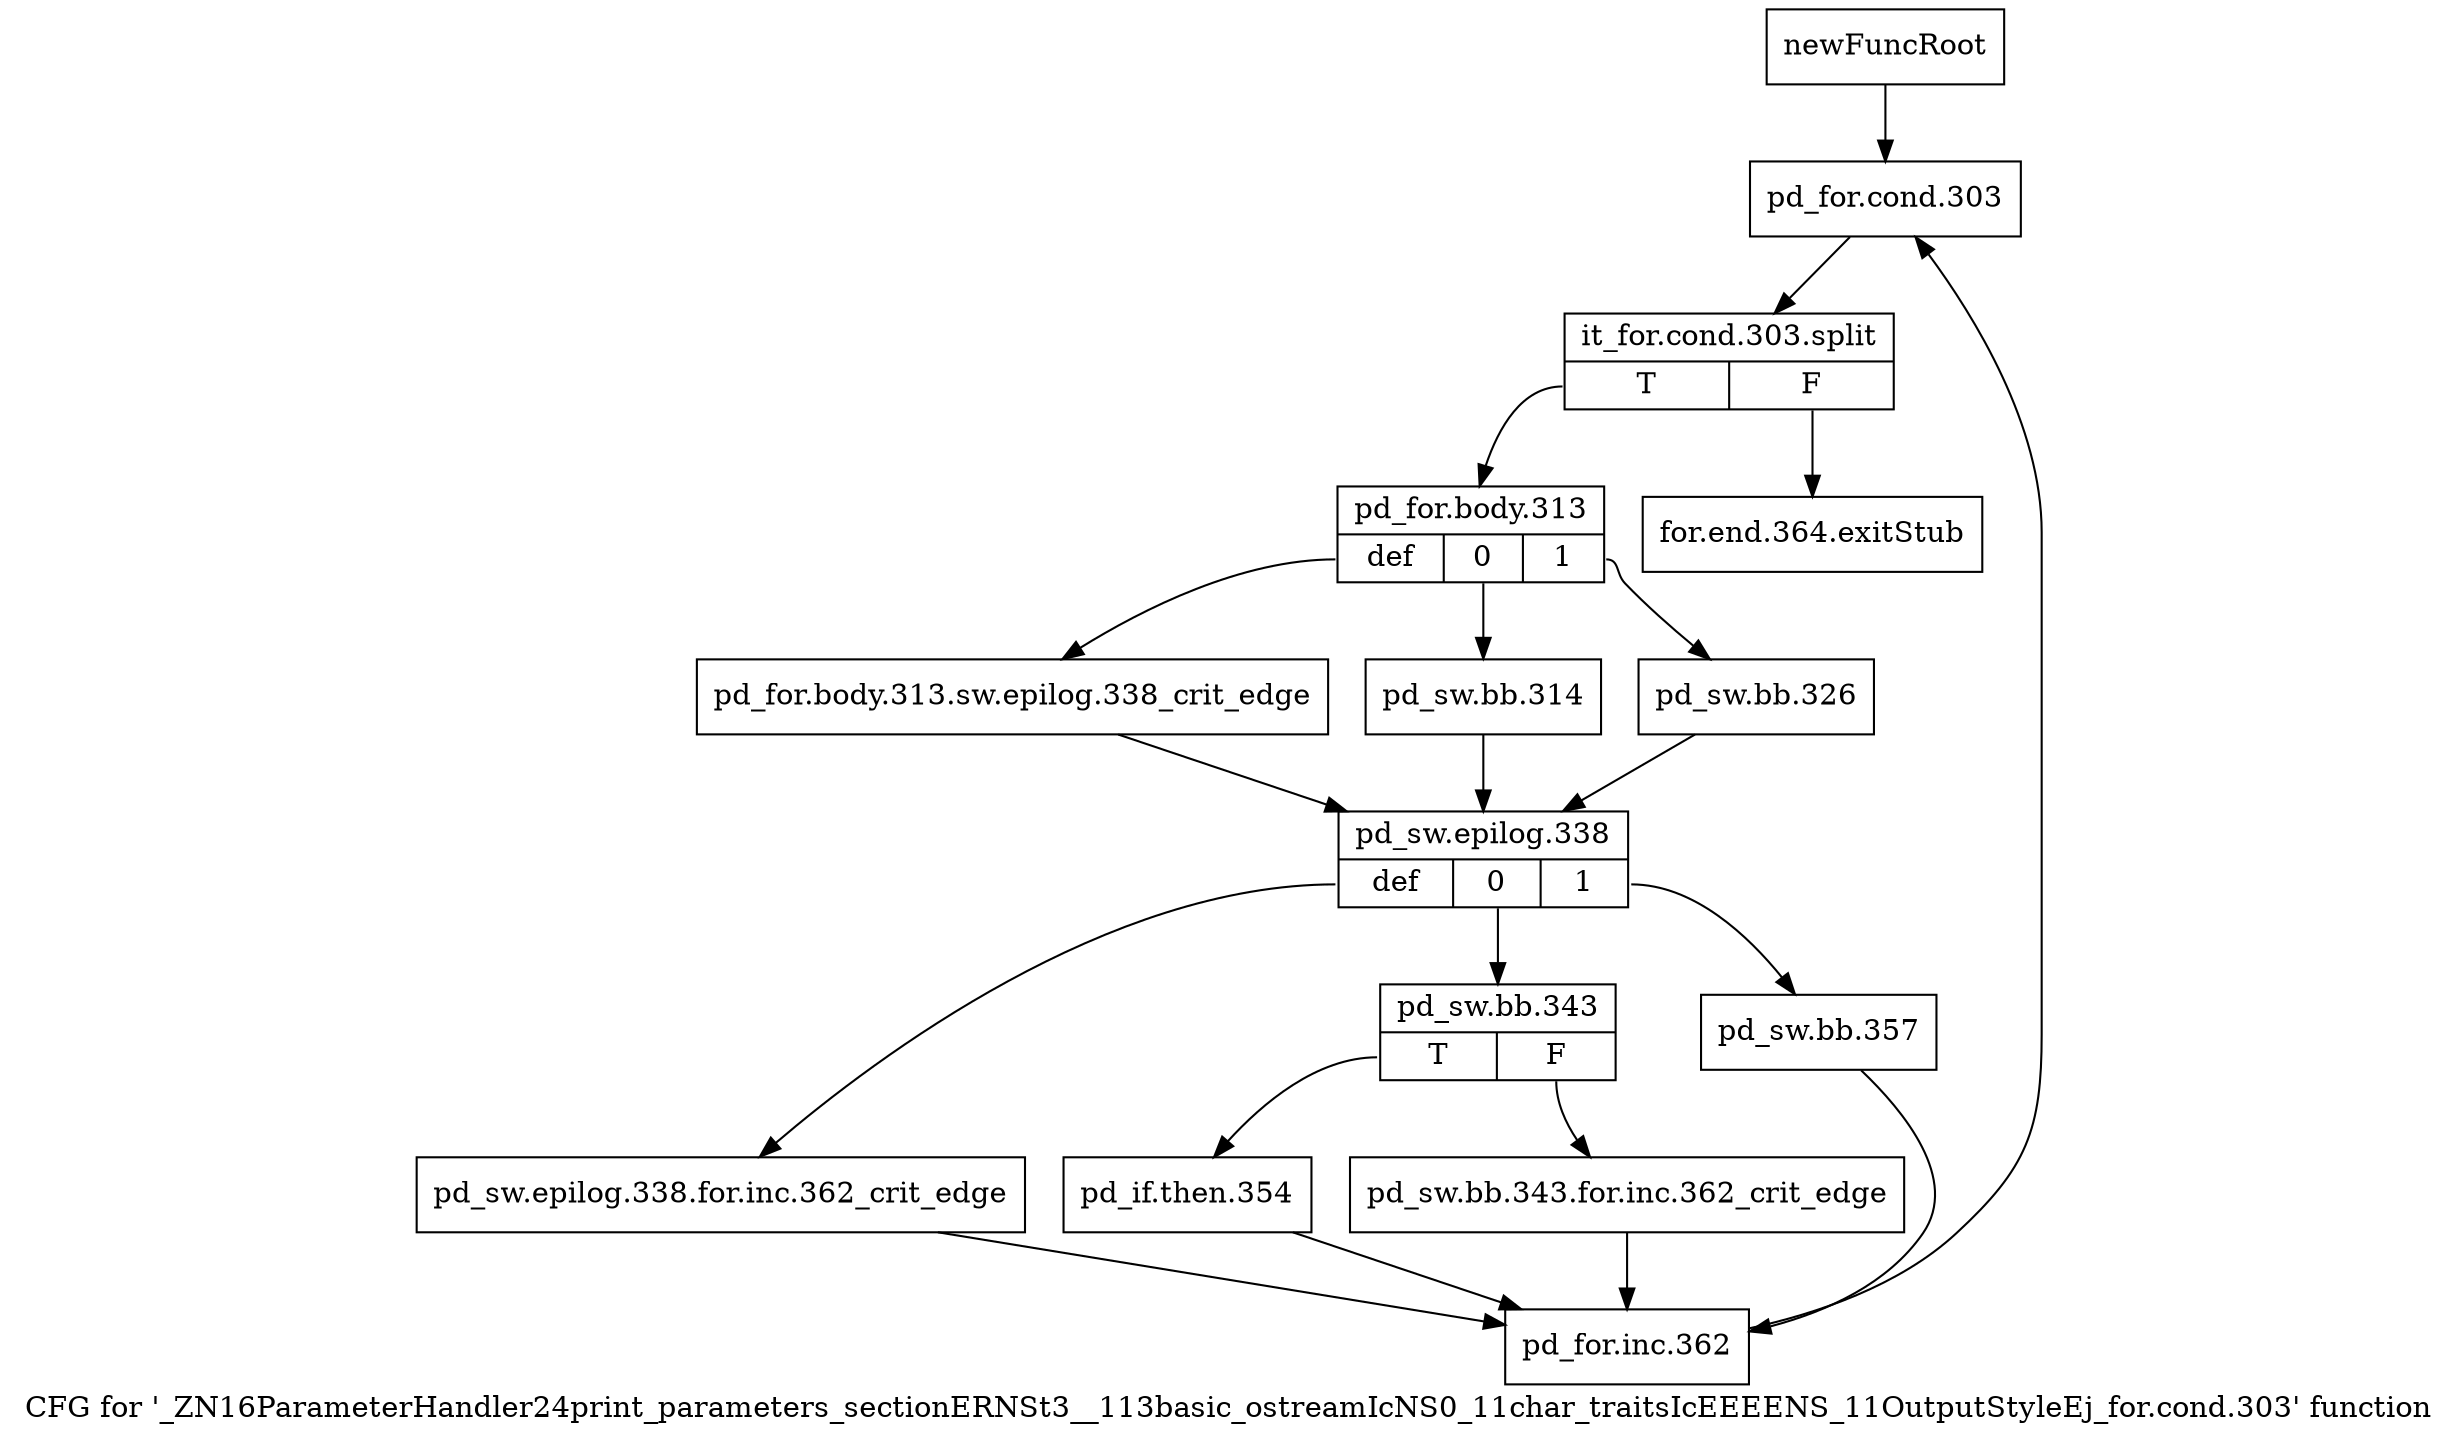 digraph "CFG for '_ZN16ParameterHandler24print_parameters_sectionERNSt3__113basic_ostreamIcNS0_11char_traitsIcEEEENS_11OutputStyleEj_for.cond.303' function" {
	label="CFG for '_ZN16ParameterHandler24print_parameters_sectionERNSt3__113basic_ostreamIcNS0_11char_traitsIcEEEENS_11OutputStyleEj_for.cond.303' function";

	Node0x956e220 [shape=record,label="{newFuncRoot}"];
	Node0x956e220 -> Node0x956e2c0;
	Node0x956e270 [shape=record,label="{for.end.364.exitStub}"];
	Node0x956e2c0 [shape=record,label="{pd_for.cond.303}"];
	Node0x956e2c0 -> Node0xaae6400;
	Node0xaae6400 [shape=record,label="{it_for.cond.303.split|{<s0>T|<s1>F}}"];
	Node0xaae6400:s0 -> Node0x956e310;
	Node0xaae6400:s1 -> Node0x956e270;
	Node0x956e310 [shape=record,label="{pd_for.body.313|{<s0>def|<s1>0|<s2>1}}"];
	Node0x956e310:s0 -> Node0x956e400;
	Node0x956e310:s1 -> Node0x956e3b0;
	Node0x956e310:s2 -> Node0x956e360;
	Node0x956e360 [shape=record,label="{pd_sw.bb.326}"];
	Node0x956e360 -> Node0x956e450;
	Node0x956e3b0 [shape=record,label="{pd_sw.bb.314}"];
	Node0x956e3b0 -> Node0x956e450;
	Node0x956e400 [shape=record,label="{pd_for.body.313.sw.epilog.338_crit_edge}"];
	Node0x956e400 -> Node0x956e450;
	Node0x956e450 [shape=record,label="{pd_sw.epilog.338|{<s0>def|<s1>0|<s2>1}}"];
	Node0x956e450:s0 -> Node0x956e5e0;
	Node0x956e450:s1 -> Node0x956e4f0;
	Node0x956e450:s2 -> Node0x956e4a0;
	Node0x956e4a0 [shape=record,label="{pd_sw.bb.357}"];
	Node0x956e4a0 -> Node0x956e630;
	Node0x956e4f0 [shape=record,label="{pd_sw.bb.343|{<s0>T|<s1>F}}"];
	Node0x956e4f0:s0 -> Node0x956e590;
	Node0x956e4f0:s1 -> Node0x956e540;
	Node0x956e540 [shape=record,label="{pd_sw.bb.343.for.inc.362_crit_edge}"];
	Node0x956e540 -> Node0x956e630;
	Node0x956e590 [shape=record,label="{pd_if.then.354}"];
	Node0x956e590 -> Node0x956e630;
	Node0x956e5e0 [shape=record,label="{pd_sw.epilog.338.for.inc.362_crit_edge}"];
	Node0x956e5e0 -> Node0x956e630;
	Node0x956e630 [shape=record,label="{pd_for.inc.362}"];
	Node0x956e630 -> Node0x956e2c0;
}

